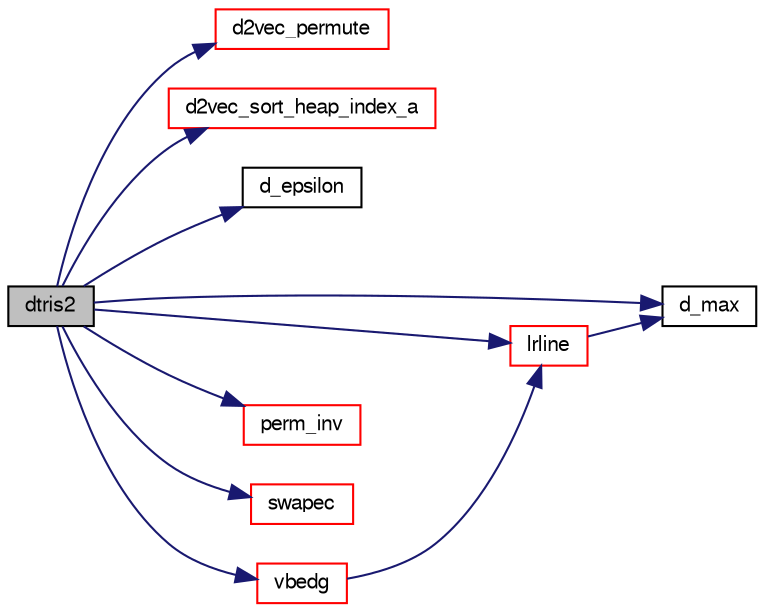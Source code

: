 digraph "dtris2"
{
  bgcolor="transparent";
  edge [fontname="FreeSans",fontsize="10",labelfontname="FreeSans",labelfontsize="10"];
  node [fontname="FreeSans",fontsize="10",shape=record];
  rankdir="LR";
  Node214 [label="dtris2",height=0.2,width=0.4,color="black", fillcolor="grey75", style="filled", fontcolor="black"];
  Node214 -> Node215 [color="midnightblue",fontsize="10",style="solid",fontname="FreeSans"];
  Node215 [label="d2vec_permute",height=0.2,width=0.4,color="red",URL="$a08246.html#a9bc37ec307ae322974e16f08cd449eb1"];
  Node214 -> Node264 [color="midnightblue",fontsize="10",style="solid",fontname="FreeSans"];
  Node264 [label="d2vec_sort_heap_index_a",height=0.2,width=0.4,color="red",URL="$a08246.html#a428c974cfb7d2d3670c07ef8ca329476"];
  Node214 -> Node266 [color="midnightblue",fontsize="10",style="solid",fontname="FreeSans"];
  Node266 [label="d_epsilon",height=0.2,width=0.4,color="black",URL="$a08246.html#adbb9227db329a95b79f56bc1bc599a36"];
  Node214 -> Node267 [color="midnightblue",fontsize="10",style="solid",fontname="FreeSans"];
  Node267 [label="d_max",height=0.2,width=0.4,color="black",URL="$a08246.html#ab9cd1be2b32c8f3033da3cdae42d8a08"];
  Node214 -> Node268 [color="midnightblue",fontsize="10",style="solid",fontname="FreeSans"];
  Node268 [label="lrline",height=0.2,width=0.4,color="red",URL="$a08246.html#a11552411107462b23641a61cc03058e2"];
  Node268 -> Node267 [color="midnightblue",fontsize="10",style="solid",fontname="FreeSans"];
  Node214 -> Node274 [color="midnightblue",fontsize="10",style="solid",fontname="FreeSans"];
  Node274 [label="perm_inv",height=0.2,width=0.4,color="red",URL="$a08246.html#a806c769e1274d27767caa6125ced8729"];
  Node214 -> Node276 [color="midnightblue",fontsize="10",style="solid",fontname="FreeSans"];
  Node276 [label="swapec",height=0.2,width=0.4,color="red",URL="$a08246.html#a8d9841a89931ae4f0e26f12076fbd241"];
  Node214 -> Node285 [color="midnightblue",fontsize="10",style="solid",fontname="FreeSans"];
  Node285 [label="vbedg",height=0.2,width=0.4,color="red",URL="$a08246.html#a485d6ec02b7cc5657f342cd65d3770c2"];
  Node285 -> Node268 [color="midnightblue",fontsize="10",style="solid",fontname="FreeSans"];
}
